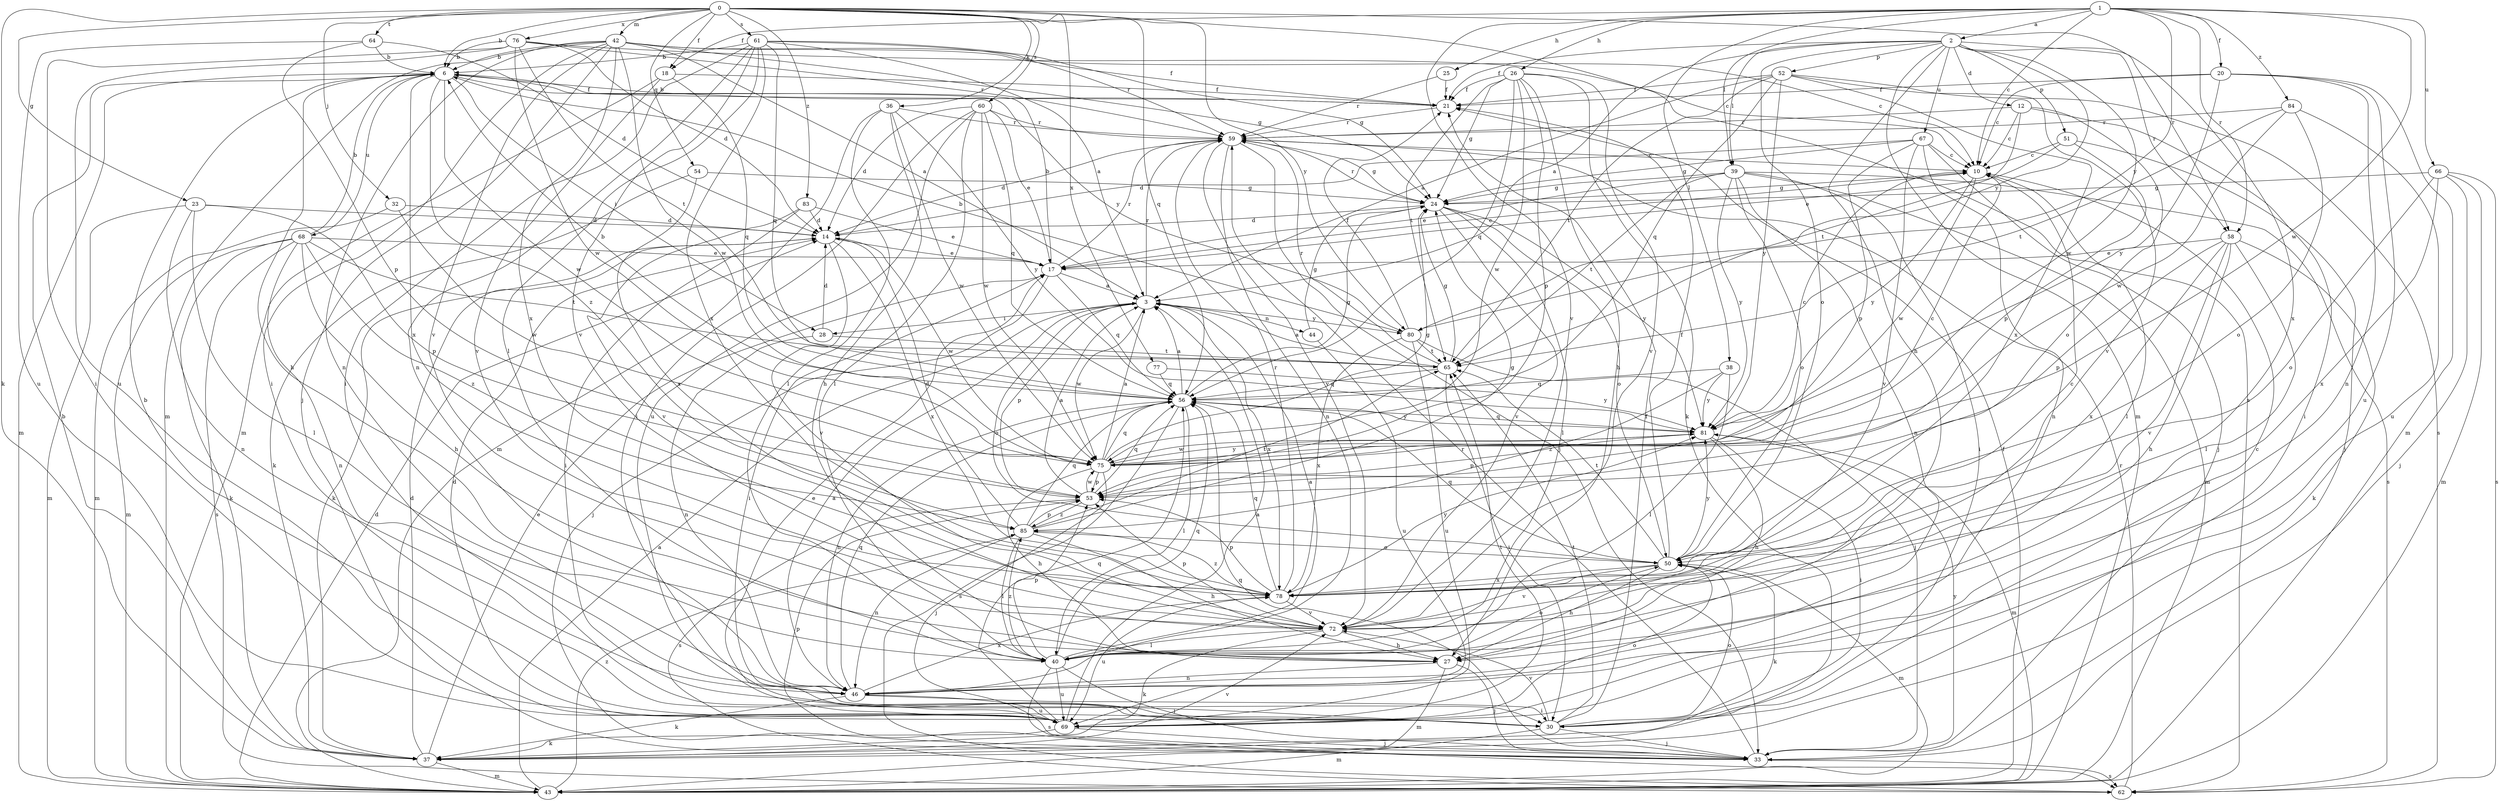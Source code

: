 strict digraph  {
0;
1;
2;
3;
6;
10;
12;
14;
17;
18;
20;
21;
23;
24;
25;
26;
27;
28;
30;
32;
33;
36;
37;
38;
39;
40;
42;
43;
44;
46;
50;
51;
52;
53;
54;
56;
58;
59;
60;
61;
62;
64;
65;
66;
67;
68;
69;
72;
75;
76;
77;
78;
80;
81;
83;
84;
85;
0 -> 6  [label=b];
0 -> 18  [label=f];
0 -> 23  [label=g];
0 -> 32  [label=j];
0 -> 36  [label=k];
0 -> 37  [label=k];
0 -> 42  [label=m];
0 -> 54  [label=q];
0 -> 56  [label=q];
0 -> 58  [label=r];
0 -> 60  [label=s];
0 -> 61  [label=s];
0 -> 62  [label=s];
0 -> 64  [label=t];
0 -> 76  [label=x];
0 -> 77  [label=x];
0 -> 80  [label=y];
0 -> 83  [label=z];
1 -> 2  [label=a];
1 -> 10  [label=c];
1 -> 18  [label=f];
1 -> 20  [label=f];
1 -> 25  [label=h];
1 -> 26  [label=h];
1 -> 38  [label=l];
1 -> 39  [label=l];
1 -> 58  [label=r];
1 -> 66  [label=u];
1 -> 72  [label=v];
1 -> 75  [label=w];
1 -> 80  [label=y];
1 -> 84  [label=z];
2 -> 3  [label=a];
2 -> 12  [label=d];
2 -> 21  [label=f];
2 -> 27  [label=h];
2 -> 39  [label=l];
2 -> 43  [label=m];
2 -> 50  [label=o];
2 -> 51  [label=p];
2 -> 52  [label=p];
2 -> 58  [label=r];
2 -> 67  [label=u];
2 -> 75  [label=w];
2 -> 78  [label=x];
2 -> 80  [label=y];
3 -> 28  [label=i];
3 -> 44  [label=n];
3 -> 50  [label=o];
3 -> 53  [label=p];
3 -> 59  [label=r];
3 -> 75  [label=w];
3 -> 78  [label=x];
3 -> 80  [label=y];
6 -> 21  [label=f];
6 -> 27  [label=h];
6 -> 28  [label=i];
6 -> 43  [label=m];
6 -> 68  [label=u];
6 -> 75  [label=w];
6 -> 78  [label=x];
6 -> 80  [label=y];
6 -> 85  [label=z];
10 -> 24  [label=g];
10 -> 40  [label=l];
10 -> 75  [label=w];
10 -> 81  [label=y];
12 -> 10  [label=c];
12 -> 30  [label=i];
12 -> 50  [label=o];
12 -> 59  [label=r];
12 -> 65  [label=t];
14 -> 17  [label=e];
14 -> 37  [label=k];
14 -> 72  [label=v];
14 -> 75  [label=w];
14 -> 78  [label=x];
17 -> 3  [label=a];
17 -> 6  [label=b];
17 -> 10  [label=c];
17 -> 30  [label=i];
17 -> 33  [label=j];
17 -> 56  [label=q];
17 -> 59  [label=r];
18 -> 21  [label=f];
18 -> 43  [label=m];
18 -> 56  [label=q];
18 -> 72  [label=v];
20 -> 10  [label=c];
20 -> 21  [label=f];
20 -> 43  [label=m];
20 -> 46  [label=n];
20 -> 69  [label=u];
20 -> 81  [label=y];
21 -> 6  [label=b];
21 -> 59  [label=r];
23 -> 14  [label=d];
23 -> 40  [label=l];
23 -> 43  [label=m];
23 -> 46  [label=n];
23 -> 53  [label=p];
24 -> 14  [label=d];
24 -> 40  [label=l];
24 -> 50  [label=o];
24 -> 59  [label=r];
24 -> 72  [label=v];
24 -> 81  [label=y];
25 -> 21  [label=f];
25 -> 59  [label=r];
26 -> 21  [label=f];
26 -> 24  [label=g];
26 -> 27  [label=h];
26 -> 37  [label=k];
26 -> 53  [label=p];
26 -> 56  [label=q];
26 -> 65  [label=t];
26 -> 72  [label=v];
26 -> 75  [label=w];
27 -> 33  [label=j];
27 -> 43  [label=m];
27 -> 46  [label=n];
28 -> 14  [label=d];
28 -> 46  [label=n];
28 -> 65  [label=t];
30 -> 6  [label=b];
30 -> 10  [label=c];
30 -> 21  [label=f];
30 -> 33  [label=j];
30 -> 43  [label=m];
30 -> 50  [label=o];
30 -> 65  [label=t];
30 -> 72  [label=v];
32 -> 14  [label=d];
32 -> 43  [label=m];
32 -> 75  [label=w];
33 -> 53  [label=p];
33 -> 56  [label=q];
33 -> 59  [label=r];
33 -> 62  [label=s];
33 -> 81  [label=y];
36 -> 27  [label=h];
36 -> 40  [label=l];
36 -> 43  [label=m];
36 -> 59  [label=r];
36 -> 75  [label=w];
36 -> 81  [label=y];
37 -> 6  [label=b];
37 -> 14  [label=d];
37 -> 17  [label=e];
37 -> 43  [label=m];
37 -> 72  [label=v];
38 -> 40  [label=l];
38 -> 56  [label=q];
38 -> 81  [label=y];
38 -> 85  [label=z];
39 -> 17  [label=e];
39 -> 24  [label=g];
39 -> 30  [label=i];
39 -> 43  [label=m];
39 -> 46  [label=n];
39 -> 50  [label=o];
39 -> 62  [label=s];
39 -> 65  [label=t];
39 -> 81  [label=y];
40 -> 3  [label=a];
40 -> 33  [label=j];
40 -> 50  [label=o];
40 -> 53  [label=p];
40 -> 56  [label=q];
40 -> 62  [label=s];
40 -> 69  [label=u];
40 -> 85  [label=z];
42 -> 3  [label=a];
42 -> 6  [label=b];
42 -> 10  [label=c];
42 -> 21  [label=f];
42 -> 24  [label=g];
42 -> 30  [label=i];
42 -> 33  [label=j];
42 -> 43  [label=m];
42 -> 46  [label=n];
42 -> 72  [label=v];
42 -> 75  [label=w];
42 -> 78  [label=x];
43 -> 3  [label=a];
43 -> 14  [label=d];
43 -> 21  [label=f];
43 -> 85  [label=z];
44 -> 24  [label=g];
44 -> 69  [label=u];
46 -> 3  [label=a];
46 -> 30  [label=i];
46 -> 37  [label=k];
46 -> 56  [label=q];
46 -> 69  [label=u];
46 -> 78  [label=x];
50 -> 21  [label=f];
50 -> 27  [label=h];
50 -> 37  [label=k];
50 -> 43  [label=m];
50 -> 56  [label=q];
50 -> 65  [label=t];
50 -> 72  [label=v];
50 -> 78  [label=x];
50 -> 81  [label=y];
51 -> 10  [label=c];
51 -> 17  [label=e];
51 -> 33  [label=j];
51 -> 53  [label=p];
52 -> 3  [label=a];
52 -> 21  [label=f];
52 -> 56  [label=q];
52 -> 62  [label=s];
52 -> 65  [label=t];
52 -> 72  [label=v];
52 -> 78  [label=x];
52 -> 81  [label=y];
53 -> 3  [label=a];
53 -> 56  [label=q];
53 -> 62  [label=s];
53 -> 75  [label=w];
53 -> 85  [label=z];
54 -> 24  [label=g];
54 -> 37  [label=k];
54 -> 78  [label=x];
56 -> 3  [label=a];
56 -> 6  [label=b];
56 -> 24  [label=g];
56 -> 40  [label=l];
56 -> 46  [label=n];
56 -> 62  [label=s];
56 -> 81  [label=y];
58 -> 17  [label=e];
58 -> 27  [label=h];
58 -> 37  [label=k];
58 -> 40  [label=l];
58 -> 53  [label=p];
58 -> 72  [label=v];
58 -> 78  [label=x];
59 -> 10  [label=c];
59 -> 14  [label=d];
59 -> 24  [label=g];
59 -> 33  [label=j];
59 -> 46  [label=n];
59 -> 72  [label=v];
60 -> 14  [label=d];
60 -> 17  [label=e];
60 -> 30  [label=i];
60 -> 40  [label=l];
60 -> 56  [label=q];
60 -> 59  [label=r];
60 -> 69  [label=u];
60 -> 75  [label=w];
61 -> 3  [label=a];
61 -> 6  [label=b];
61 -> 24  [label=g];
61 -> 30  [label=i];
61 -> 40  [label=l];
61 -> 46  [label=n];
61 -> 56  [label=q];
61 -> 59  [label=r];
61 -> 72  [label=v];
61 -> 78  [label=x];
62 -> 59  [label=r];
64 -> 6  [label=b];
64 -> 14  [label=d];
64 -> 53  [label=p];
64 -> 69  [label=u];
65 -> 3  [label=a];
65 -> 24  [label=g];
65 -> 30  [label=i];
65 -> 56  [label=q];
65 -> 59  [label=r];
66 -> 24  [label=g];
66 -> 33  [label=j];
66 -> 43  [label=m];
66 -> 50  [label=o];
66 -> 62  [label=s];
66 -> 78  [label=x];
67 -> 10  [label=c];
67 -> 14  [label=d];
67 -> 24  [label=g];
67 -> 33  [label=j];
67 -> 46  [label=n];
67 -> 53  [label=p];
67 -> 72  [label=v];
68 -> 6  [label=b];
68 -> 17  [label=e];
68 -> 27  [label=h];
68 -> 37  [label=k];
68 -> 43  [label=m];
68 -> 46  [label=n];
68 -> 62  [label=s];
68 -> 65  [label=t];
68 -> 85  [label=z];
69 -> 3  [label=a];
69 -> 14  [label=d];
69 -> 17  [label=e];
69 -> 33  [label=j];
69 -> 37  [label=k];
69 -> 50  [label=o];
69 -> 56  [label=q];
69 -> 65  [label=t];
72 -> 27  [label=h];
72 -> 37  [label=k];
72 -> 40  [label=l];
72 -> 53  [label=p];
75 -> 3  [label=a];
75 -> 10  [label=c];
75 -> 24  [label=g];
75 -> 27  [label=h];
75 -> 33  [label=j];
75 -> 53  [label=p];
75 -> 56  [label=q];
75 -> 81  [label=y];
76 -> 6  [label=b];
76 -> 10  [label=c];
76 -> 14  [label=d];
76 -> 30  [label=i];
76 -> 59  [label=r];
76 -> 65  [label=t];
76 -> 69  [label=u];
76 -> 75  [label=w];
77 -> 56  [label=q];
77 -> 81  [label=y];
78 -> 10  [label=c];
78 -> 53  [label=p];
78 -> 56  [label=q];
78 -> 59  [label=r];
78 -> 69  [label=u];
78 -> 72  [label=v];
78 -> 81  [label=y];
78 -> 85  [label=z];
80 -> 6  [label=b];
80 -> 21  [label=f];
80 -> 33  [label=j];
80 -> 65  [label=t];
80 -> 69  [label=u];
80 -> 78  [label=x];
81 -> 10  [label=c];
81 -> 27  [label=h];
81 -> 30  [label=i];
81 -> 43  [label=m];
81 -> 53  [label=p];
81 -> 56  [label=q];
81 -> 75  [label=w];
83 -> 14  [label=d];
83 -> 17  [label=e];
83 -> 30  [label=i];
83 -> 72  [label=v];
84 -> 50  [label=o];
84 -> 59  [label=r];
84 -> 65  [label=t];
84 -> 69  [label=u];
84 -> 75  [label=w];
85 -> 14  [label=d];
85 -> 24  [label=g];
85 -> 27  [label=h];
85 -> 40  [label=l];
85 -> 46  [label=n];
85 -> 50  [label=o];
85 -> 53  [label=p];
85 -> 56  [label=q];
85 -> 65  [label=t];
}
